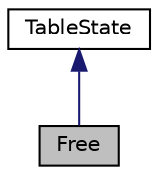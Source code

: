 digraph "Free"
{
 // LATEX_PDF_SIZE
  edge [fontname="Helvetica",fontsize="10",labelfontname="Helvetica",labelfontsize="10"];
  node [fontname="Helvetica",fontsize="10",shape=record];
  Node1 [label="Free",height=0.2,width=0.4,color="black", fillcolor="grey75", style="filled", fontcolor="black",tooltip="The Free class represents the state of a table when it is unoccupied and available for customers to u..."];
  Node2 -> Node1 [dir="back",color="midnightblue",fontsize="10",style="solid"];
  Node2 [label="TableState",height=0.2,width=0.4,color="black", fillcolor="white", style="filled",URL="$classTableState.html",tooltip="The TableState class is an abstract base class that defines the interface for all table states."];
}
